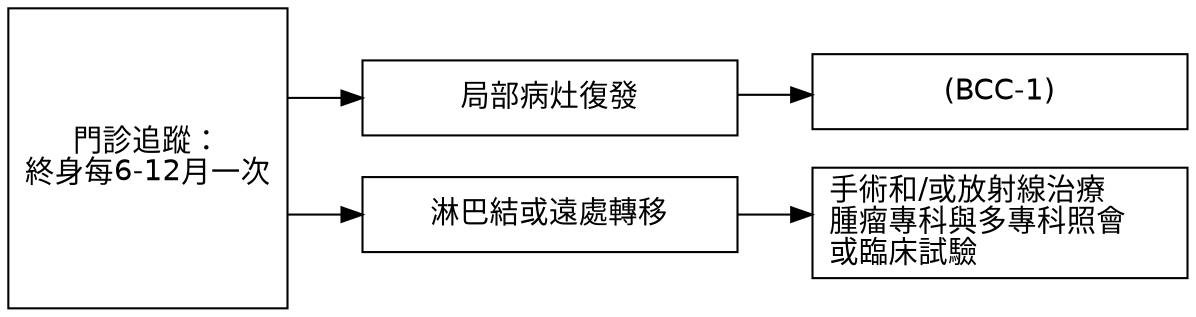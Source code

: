digraph {
  compound=true;

  graph [rankdir = LR; splines=ortho; overlap=false]
  node [shape = box, fontname = Helvetica]

    l1 [label = "門診追蹤：
終身每6-12月一次\l"; height=2]

	l1 -> t1 -> f1 
	l1 -> t2 -> f2

	
	t1 [label = "局部病灶復發"; width = 2.5]
	t2 [label = "淋巴結或遠處轉移"; width = 2.5]
	f1 [label ="(BCC-1)"; width=2.5]
	f2 [label = "手術和/或放射線治療\l腫瘤專科與多專科照會\l或臨床試驗\l"; width=2.5]
#  obs [label = "觀察"; height = 3]
#  fu [label = "追蹤 (SCC-6)"; height = 3]



}
